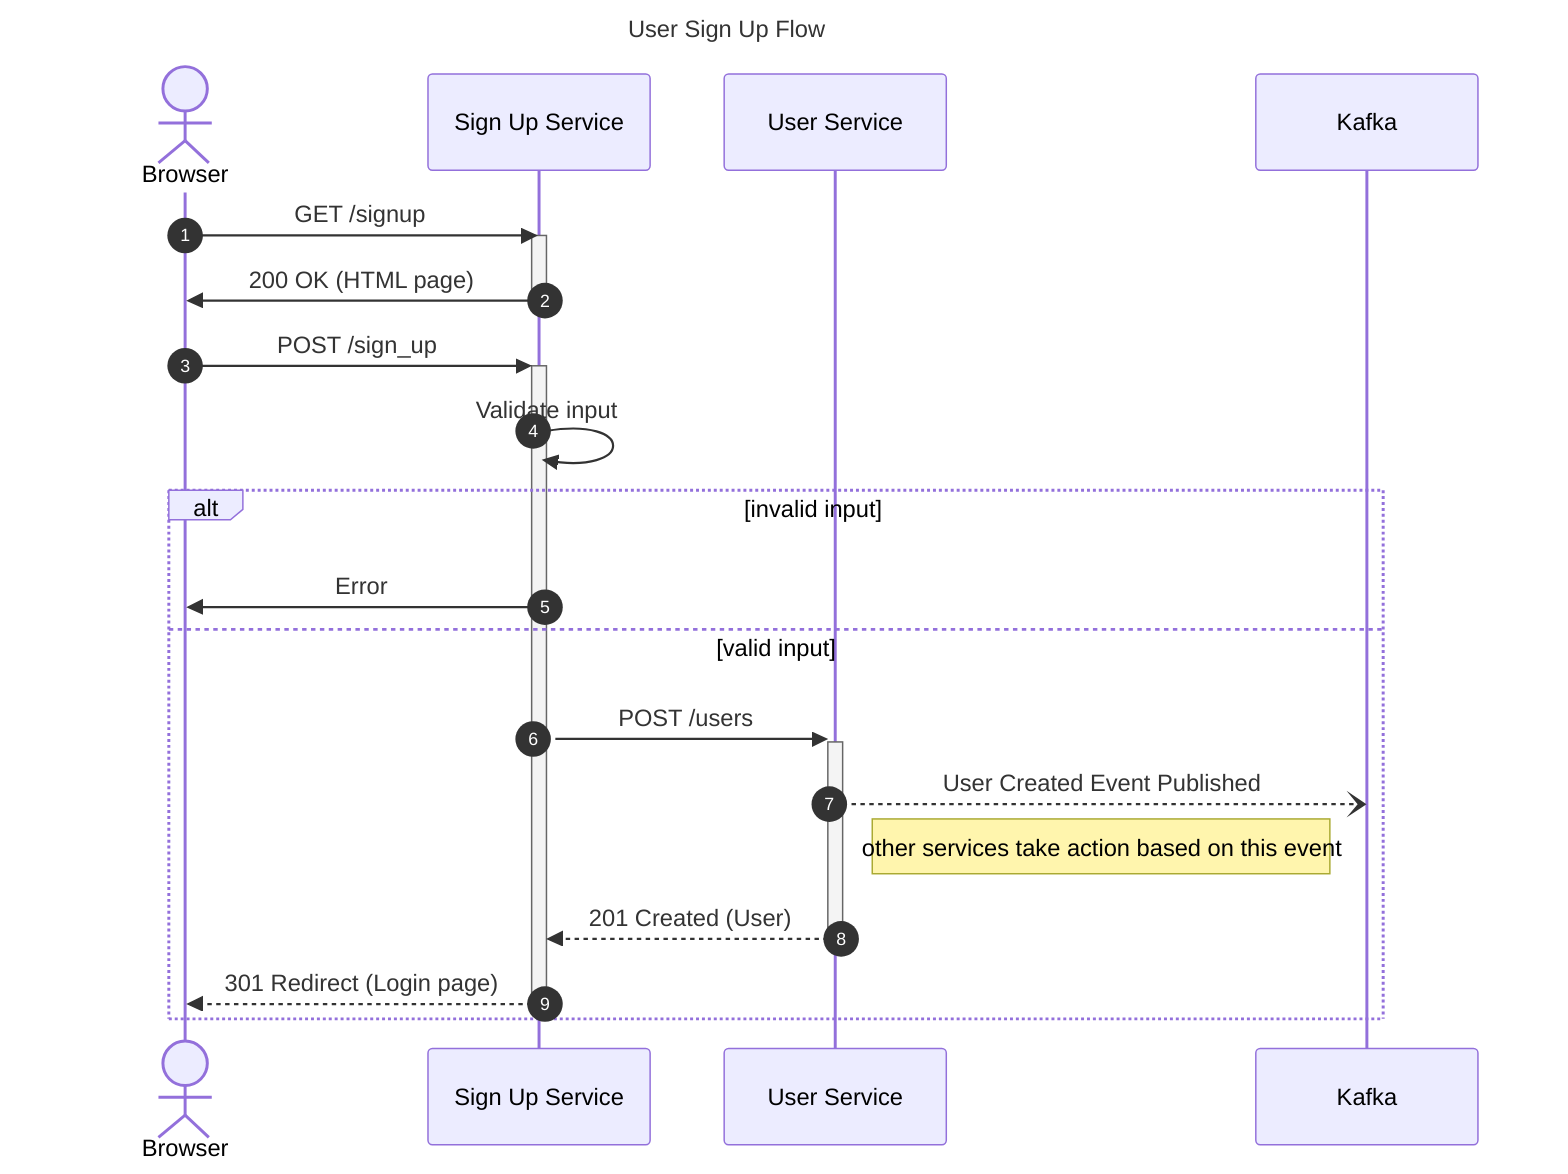 ---
title: User Sign Up Flow
---
sequenceDiagram
    autonumber
    actor Browser
    participant Sign Up Service
    participant User Service
    participant Kafka

    links User Service: {"Repository": "https://www.example.com/respository"}

    Browser->>Sign Up Service: GET /signup
    activate Sign Up Service
    Sign Up Service->>Browser: 200 OK (HTML page)
    deactivate Sign Up Service

    Browser->>+Sign Up Service: POST /sign_up
    Sign Up Service->>Sign Up Service: Validate input

    alt invalid input
        Sign Up Service->>Browser: Error
    else valid input
        Sign Up Service->>+User Service: POST /users
        User Service--)Kafka: User Created Event Published
        Note left of Kafka: other services take action based on this event
        User Service-->>-Sign Up Service: 201 Created (User)
        Sign Up Service-->>-Browser: 301 Redirect (Login page)
    end